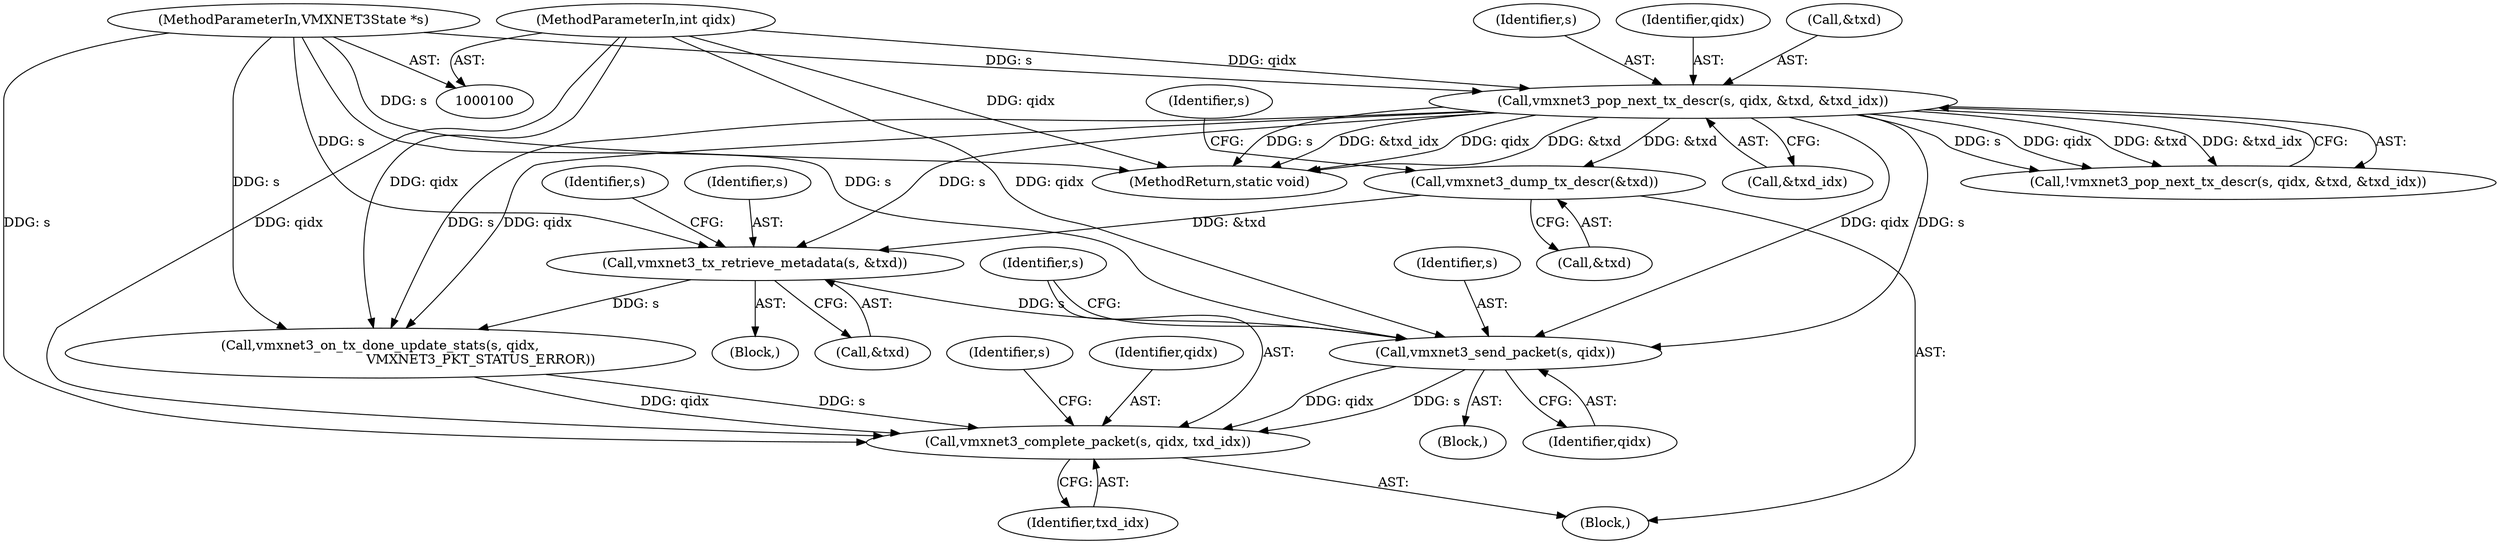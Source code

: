 digraph "0_qemu_a7278b36fcab9af469563bd7b9dadebe2ae25e48@API" {
"1000211" [label="(Call,vmxnet3_send_packet(s, qidx))"];
"1000167" [label="(Call,vmxnet3_tx_retrieve_metadata(s, &txd))"];
"1000112" [label="(Call,vmxnet3_pop_next_tx_descr(s, qidx, &txd, &txd_idx))"];
"1000101" [label="(MethodParameterIn,VMXNET3State *s)"];
"1000102" [label="(MethodParameterIn,int qidx)"];
"1000121" [label="(Call,vmxnet3_dump_tx_descr(&txd))"];
"1000220" [label="(Call,vmxnet3_complete_packet(s, qidx, txd_idx))"];
"1000173" [label="(Identifier,s)"];
"1000226" [label="(Identifier,s)"];
"1000114" [label="(Identifier,qidx)"];
"1000220" [label="(Call,vmxnet3_complete_packet(s, qidx, txd_idx))"];
"1000168" [label="(Identifier,s)"];
"1000166" [label="(Block,)"];
"1000115" [label="(Call,&txd)"];
"1000212" [label="(Identifier,s)"];
"1000211" [label="(Call,vmxnet3_send_packet(s, qidx))"];
"1000127" [label="(Identifier,s)"];
"1000117" [label="(Call,&txd_idx)"];
"1000213" [label="(Identifier,qidx)"];
"1000121" [label="(Call,vmxnet3_dump_tx_descr(&txd))"];
"1000112" [label="(Call,vmxnet3_pop_next_tx_descr(s, qidx, &txd, &txd_idx))"];
"1000111" [label="(Call,!vmxnet3_pop_next_tx_descr(s, qidx, &txd, &txd_idx))"];
"1000221" [label="(Identifier,s)"];
"1000101" [label="(MethodParameterIn,VMXNET3State *s)"];
"1000180" [label="(Block,)"];
"1000102" [label="(MethodParameterIn,int qidx)"];
"1000113" [label="(Identifier,s)"];
"1000238" [label="(MethodReturn,static void)"];
"1000109" [label="(Block,)"];
"1000223" [label="(Identifier,txd_idx)"];
"1000122" [label="(Call,&txd)"];
"1000216" [label="(Call,vmxnet3_on_tx_done_update_stats(s, qidx,\n                                                VMXNET3_PKT_STATUS_ERROR))"];
"1000222" [label="(Identifier,qidx)"];
"1000167" [label="(Call,vmxnet3_tx_retrieve_metadata(s, &txd))"];
"1000169" [label="(Call,&txd)"];
"1000211" -> "1000180"  [label="AST: "];
"1000211" -> "1000213"  [label="CFG: "];
"1000212" -> "1000211"  [label="AST: "];
"1000213" -> "1000211"  [label="AST: "];
"1000221" -> "1000211"  [label="CFG: "];
"1000167" -> "1000211"  [label="DDG: s"];
"1000112" -> "1000211"  [label="DDG: s"];
"1000112" -> "1000211"  [label="DDG: qidx"];
"1000101" -> "1000211"  [label="DDG: s"];
"1000102" -> "1000211"  [label="DDG: qidx"];
"1000211" -> "1000220"  [label="DDG: s"];
"1000211" -> "1000220"  [label="DDG: qidx"];
"1000167" -> "1000166"  [label="AST: "];
"1000167" -> "1000169"  [label="CFG: "];
"1000168" -> "1000167"  [label="AST: "];
"1000169" -> "1000167"  [label="AST: "];
"1000173" -> "1000167"  [label="CFG: "];
"1000112" -> "1000167"  [label="DDG: s"];
"1000101" -> "1000167"  [label="DDG: s"];
"1000121" -> "1000167"  [label="DDG: &txd"];
"1000167" -> "1000216"  [label="DDG: s"];
"1000112" -> "1000111"  [label="AST: "];
"1000112" -> "1000117"  [label="CFG: "];
"1000113" -> "1000112"  [label="AST: "];
"1000114" -> "1000112"  [label="AST: "];
"1000115" -> "1000112"  [label="AST: "];
"1000117" -> "1000112"  [label="AST: "];
"1000111" -> "1000112"  [label="CFG: "];
"1000112" -> "1000238"  [label="DDG: &txd_idx"];
"1000112" -> "1000238"  [label="DDG: qidx"];
"1000112" -> "1000238"  [label="DDG: &txd"];
"1000112" -> "1000238"  [label="DDG: s"];
"1000112" -> "1000111"  [label="DDG: s"];
"1000112" -> "1000111"  [label="DDG: qidx"];
"1000112" -> "1000111"  [label="DDG: &txd"];
"1000112" -> "1000111"  [label="DDG: &txd_idx"];
"1000101" -> "1000112"  [label="DDG: s"];
"1000102" -> "1000112"  [label="DDG: qidx"];
"1000112" -> "1000121"  [label="DDG: &txd"];
"1000112" -> "1000216"  [label="DDG: s"];
"1000112" -> "1000216"  [label="DDG: qidx"];
"1000101" -> "1000100"  [label="AST: "];
"1000101" -> "1000238"  [label="DDG: s"];
"1000101" -> "1000216"  [label="DDG: s"];
"1000101" -> "1000220"  [label="DDG: s"];
"1000102" -> "1000100"  [label="AST: "];
"1000102" -> "1000238"  [label="DDG: qidx"];
"1000102" -> "1000216"  [label="DDG: qidx"];
"1000102" -> "1000220"  [label="DDG: qidx"];
"1000121" -> "1000109"  [label="AST: "];
"1000121" -> "1000122"  [label="CFG: "];
"1000122" -> "1000121"  [label="AST: "];
"1000127" -> "1000121"  [label="CFG: "];
"1000220" -> "1000109"  [label="AST: "];
"1000220" -> "1000223"  [label="CFG: "];
"1000221" -> "1000220"  [label="AST: "];
"1000222" -> "1000220"  [label="AST: "];
"1000223" -> "1000220"  [label="AST: "];
"1000226" -> "1000220"  [label="CFG: "];
"1000216" -> "1000220"  [label="DDG: s"];
"1000216" -> "1000220"  [label="DDG: qidx"];
}
